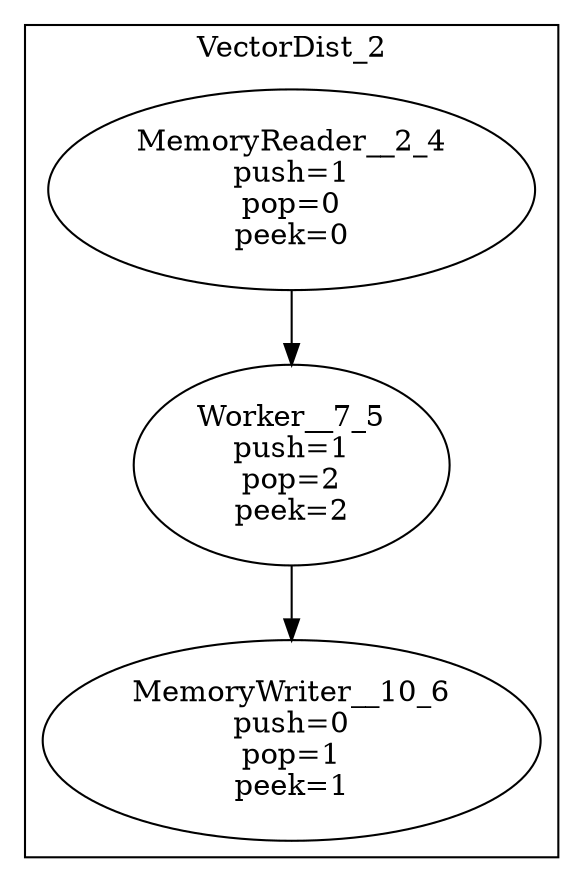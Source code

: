 digraph streamit {
subgraph cluster_node1 {
 label="VectorDist_2";
node2 [ label="MemoryReader__2_4\npush=1\npop=0\npeek=0" ]
node3 [ label="Worker__7_5\npush=1\npop=2\npeek=2" ]
node2 -> node3
node4 [ label="MemoryWriter__10_6\npush=0\npop=1\npeek=1" ]
node3 -> node4
}
}
